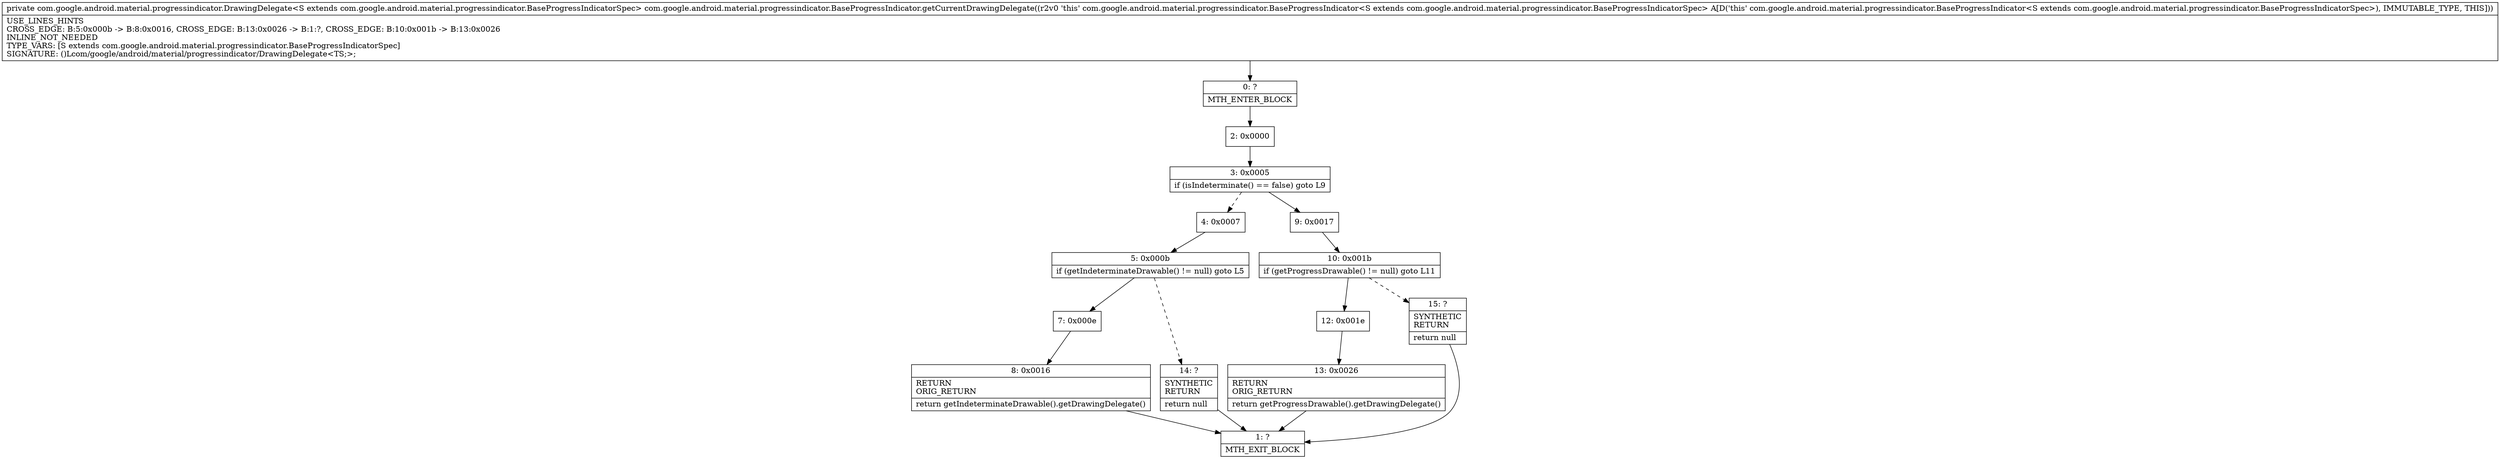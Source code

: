 digraph "CFG forcom.google.android.material.progressindicator.BaseProgressIndicator.getCurrentDrawingDelegate()Lcom\/google\/android\/material\/progressindicator\/DrawingDelegate;" {
Node_0 [shape=record,label="{0\:\ ?|MTH_ENTER_BLOCK\l}"];
Node_2 [shape=record,label="{2\:\ 0x0000}"];
Node_3 [shape=record,label="{3\:\ 0x0005|if (isIndeterminate() == false) goto L9\l}"];
Node_4 [shape=record,label="{4\:\ 0x0007}"];
Node_5 [shape=record,label="{5\:\ 0x000b|if (getIndeterminateDrawable() != null) goto L5\l}"];
Node_7 [shape=record,label="{7\:\ 0x000e}"];
Node_8 [shape=record,label="{8\:\ 0x0016|RETURN\lORIG_RETURN\l|return getIndeterminateDrawable().getDrawingDelegate()\l}"];
Node_1 [shape=record,label="{1\:\ ?|MTH_EXIT_BLOCK\l}"];
Node_14 [shape=record,label="{14\:\ ?|SYNTHETIC\lRETURN\l|return null\l}"];
Node_9 [shape=record,label="{9\:\ 0x0017}"];
Node_10 [shape=record,label="{10\:\ 0x001b|if (getProgressDrawable() != null) goto L11\l}"];
Node_12 [shape=record,label="{12\:\ 0x001e}"];
Node_13 [shape=record,label="{13\:\ 0x0026|RETURN\lORIG_RETURN\l|return getProgressDrawable().getDrawingDelegate()\l}"];
Node_15 [shape=record,label="{15\:\ ?|SYNTHETIC\lRETURN\l|return null\l}"];
MethodNode[shape=record,label="{private com.google.android.material.progressindicator.DrawingDelegate\<S extends com.google.android.material.progressindicator.BaseProgressIndicatorSpec\> com.google.android.material.progressindicator.BaseProgressIndicator.getCurrentDrawingDelegate((r2v0 'this' com.google.android.material.progressindicator.BaseProgressIndicator\<S extends com.google.android.material.progressindicator.BaseProgressIndicatorSpec\> A[D('this' com.google.android.material.progressindicator.BaseProgressIndicator\<S extends com.google.android.material.progressindicator.BaseProgressIndicatorSpec\>), IMMUTABLE_TYPE, THIS]))  | USE_LINES_HINTS\lCROSS_EDGE: B:5:0x000b \-\> B:8:0x0016, CROSS_EDGE: B:13:0x0026 \-\> B:1:?, CROSS_EDGE: B:10:0x001b \-\> B:13:0x0026\lINLINE_NOT_NEEDED\lTYPE_VARS: [S extends com.google.android.material.progressindicator.BaseProgressIndicatorSpec]\lSIGNATURE: ()Lcom\/google\/android\/material\/progressindicator\/DrawingDelegate\<TS;\>;\l}"];
MethodNode -> Node_0;Node_0 -> Node_2;
Node_2 -> Node_3;
Node_3 -> Node_4[style=dashed];
Node_3 -> Node_9;
Node_4 -> Node_5;
Node_5 -> Node_7;
Node_5 -> Node_14[style=dashed];
Node_7 -> Node_8;
Node_8 -> Node_1;
Node_14 -> Node_1;
Node_9 -> Node_10;
Node_10 -> Node_12;
Node_10 -> Node_15[style=dashed];
Node_12 -> Node_13;
Node_13 -> Node_1;
Node_15 -> Node_1;
}

